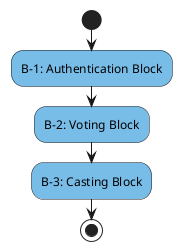 @startuml
start

skinparam activity {
  BackgroundColor<<Block>> #78bce8
}

<<Block>>:B-1: Authentication Block;
<<Block>>:B-2: Voting Block;
<<Block>>:B-3: Casting Block;
stop

@enduml
